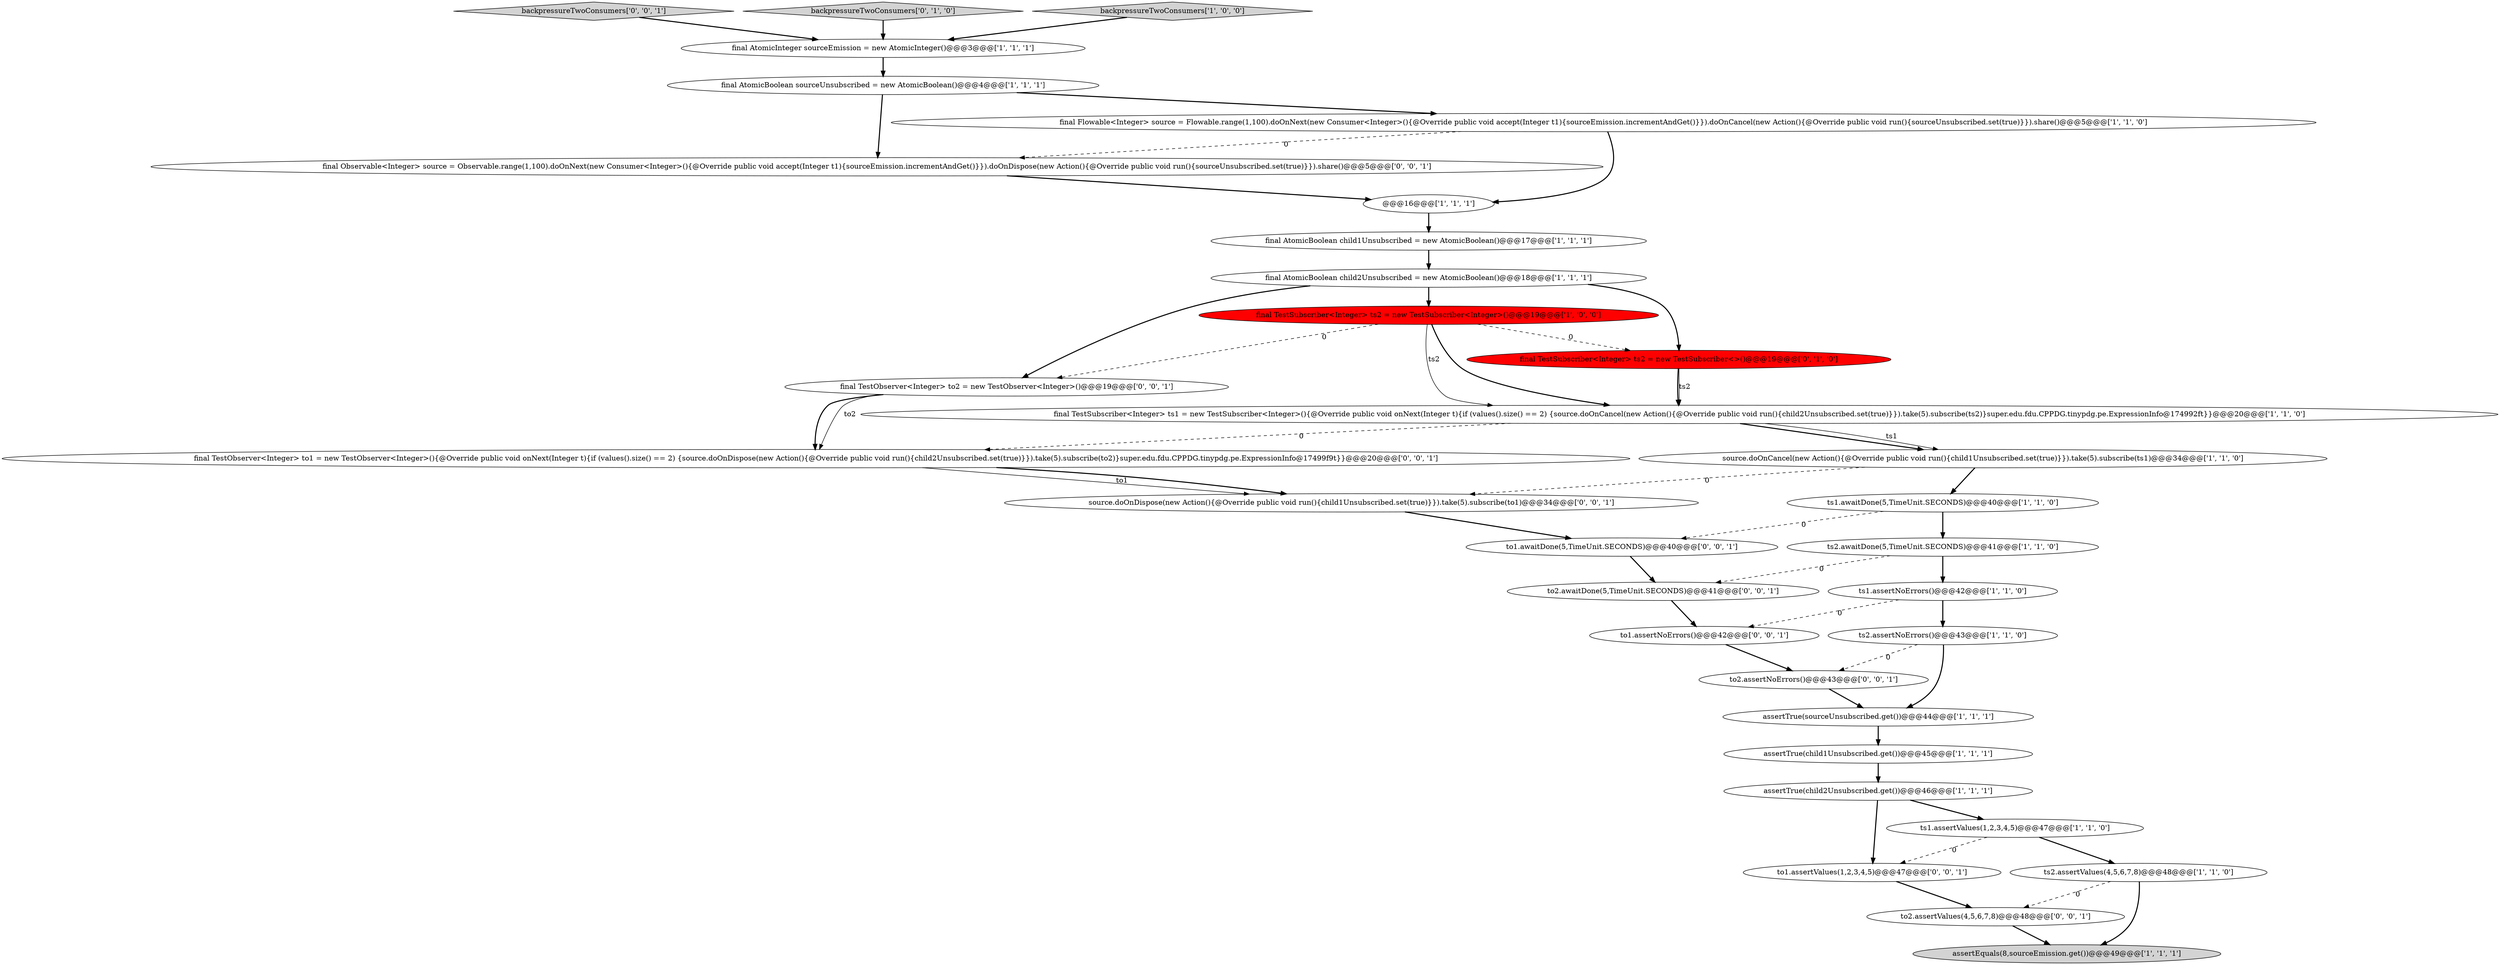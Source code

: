 digraph {
6 [style = filled, label = "ts2.awaitDone(5,TimeUnit.SECONDS)@@@41@@@['1', '1', '0']", fillcolor = white, shape = ellipse image = "AAA0AAABBB1BBB"];
23 [style = filled, label = "to1.assertValues(1,2,3,4,5)@@@47@@@['0', '0', '1']", fillcolor = white, shape = ellipse image = "AAA0AAABBB3BBB"];
25 [style = filled, label = "final TestObserver<Integer> to2 = new TestObserver<Integer>()@@@19@@@['0', '0', '1']", fillcolor = white, shape = ellipse image = "AAA0AAABBB3BBB"];
11 [style = filled, label = "ts1.assertNoErrors()@@@42@@@['1', '1', '0']", fillcolor = white, shape = ellipse image = "AAA0AAABBB1BBB"];
18 [style = filled, label = "ts2.assertNoErrors()@@@43@@@['1', '1', '0']", fillcolor = white, shape = ellipse image = "AAA0AAABBB1BBB"];
17 [style = filled, label = "final TestSubscriber<Integer> ts1 = new TestSubscriber<Integer>(){@Override public void onNext(Integer t){if (values().size() == 2) {source.doOnCancel(new Action(){@Override public void run(){child2Unsubscribed.set(true)}}).take(5).subscribe(ts2)}super.edu.fdu.CPPDG.tinypdg.pe.ExpressionInfo@174992ft}}@@@20@@@['1', '1', '0']", fillcolor = white, shape = ellipse image = "AAA0AAABBB1BBB"];
15 [style = filled, label = "final TestSubscriber<Integer> ts2 = new TestSubscriber<Integer>()@@@19@@@['1', '0', '0']", fillcolor = red, shape = ellipse image = "AAA1AAABBB1BBB"];
32 [style = filled, label = "backpressureTwoConsumers['0', '0', '1']", fillcolor = lightgray, shape = diamond image = "AAA0AAABBB3BBB"];
26 [style = filled, label = "to2.assertNoErrors()@@@43@@@['0', '0', '1']", fillcolor = white, shape = ellipse image = "AAA0AAABBB3BBB"];
10 [style = filled, label = "assertTrue(child1Unsubscribed.get())@@@45@@@['1', '1', '1']", fillcolor = white, shape = ellipse image = "AAA0AAABBB1BBB"];
1 [style = filled, label = "final AtomicBoolean child1Unsubscribed = new AtomicBoolean()@@@17@@@['1', '1', '1']", fillcolor = white, shape = ellipse image = "AAA0AAABBB1BBB"];
9 [style = filled, label = "ts1.assertValues(1,2,3,4,5)@@@47@@@['1', '1', '0']", fillcolor = white, shape = ellipse image = "AAA0AAABBB1BBB"];
28 [style = filled, label = "source.doOnDispose(new Action(){@Override public void run(){child1Unsubscribed.set(true)}}).take(5).subscribe(to1)@@@34@@@['0', '0', '1']", fillcolor = white, shape = ellipse image = "AAA0AAABBB3BBB"];
27 [style = filled, label = "to1.assertNoErrors()@@@42@@@['0', '0', '1']", fillcolor = white, shape = ellipse image = "AAA0AAABBB3BBB"];
2 [style = filled, label = "ts1.awaitDone(5,TimeUnit.SECONDS)@@@40@@@['1', '1', '0']", fillcolor = white, shape = ellipse image = "AAA0AAABBB1BBB"];
22 [style = filled, label = "to2.awaitDone(5,TimeUnit.SECONDS)@@@41@@@['0', '0', '1']", fillcolor = white, shape = ellipse image = "AAA0AAABBB3BBB"];
29 [style = filled, label = "final Observable<Integer> source = Observable.range(1,100).doOnNext(new Consumer<Integer>(){@Override public void accept(Integer t1){sourceEmission.incrementAndGet()}}).doOnDispose(new Action(){@Override public void run(){sourceUnsubscribed.set(true)}}).share()@@@5@@@['0', '0', '1']", fillcolor = white, shape = ellipse image = "AAA0AAABBB3BBB"];
20 [style = filled, label = "final TestSubscriber<Integer> ts2 = new TestSubscriber<>()@@@19@@@['0', '1', '0']", fillcolor = red, shape = ellipse image = "AAA1AAABBB2BBB"];
5 [style = filled, label = "source.doOnCancel(new Action(){@Override public void run(){child1Unsubscribed.set(true)}}).take(5).subscribe(ts1)@@@34@@@['1', '1', '0']", fillcolor = white, shape = ellipse image = "AAA0AAABBB1BBB"];
14 [style = filled, label = "final AtomicBoolean sourceUnsubscribed = new AtomicBoolean()@@@4@@@['1', '1', '1']", fillcolor = white, shape = ellipse image = "AAA0AAABBB1BBB"];
16 [style = filled, label = "assertEquals(8,sourceEmission.get())@@@49@@@['1', '1', '1']", fillcolor = lightgray, shape = ellipse image = "AAA0AAABBB1BBB"];
21 [style = filled, label = "backpressureTwoConsumers['0', '1', '0']", fillcolor = lightgray, shape = diamond image = "AAA0AAABBB2BBB"];
0 [style = filled, label = "assertTrue(child2Unsubscribed.get())@@@46@@@['1', '1', '1']", fillcolor = white, shape = ellipse image = "AAA0AAABBB1BBB"];
3 [style = filled, label = "backpressureTwoConsumers['1', '0', '0']", fillcolor = lightgray, shape = diamond image = "AAA0AAABBB1BBB"];
31 [style = filled, label = "final TestObserver<Integer> to1 = new TestObserver<Integer>(){@Override public void onNext(Integer t){if (values().size() == 2) {source.doOnDispose(new Action(){@Override public void run(){child2Unsubscribed.set(true)}}).take(5).subscribe(to2)}super.edu.fdu.CPPDG.tinypdg.pe.ExpressionInfo@17499f9t}}@@@20@@@['0', '0', '1']", fillcolor = white, shape = ellipse image = "AAA0AAABBB3BBB"];
7 [style = filled, label = "final Flowable<Integer> source = Flowable.range(1,100).doOnNext(new Consumer<Integer>(){@Override public void accept(Integer t1){sourceEmission.incrementAndGet()}}).doOnCancel(new Action(){@Override public void run(){sourceUnsubscribed.set(true)}}).share()@@@5@@@['1', '1', '0']", fillcolor = white, shape = ellipse image = "AAA0AAABBB1BBB"];
8 [style = filled, label = "ts2.assertValues(4,5,6,7,8)@@@48@@@['1', '1', '0']", fillcolor = white, shape = ellipse image = "AAA0AAABBB1BBB"];
30 [style = filled, label = "to1.awaitDone(5,TimeUnit.SECONDS)@@@40@@@['0', '0', '1']", fillcolor = white, shape = ellipse image = "AAA0AAABBB3BBB"];
13 [style = filled, label = "final AtomicInteger sourceEmission = new AtomicInteger()@@@3@@@['1', '1', '1']", fillcolor = white, shape = ellipse image = "AAA0AAABBB1BBB"];
12 [style = filled, label = "assertTrue(sourceUnsubscribed.get())@@@44@@@['1', '1', '1']", fillcolor = white, shape = ellipse image = "AAA0AAABBB1BBB"];
4 [style = filled, label = "final AtomicBoolean child2Unsubscribed = new AtomicBoolean()@@@18@@@['1', '1', '1']", fillcolor = white, shape = ellipse image = "AAA0AAABBB1BBB"];
19 [style = filled, label = "@@@16@@@['1', '1', '1']", fillcolor = white, shape = ellipse image = "AAA0AAABBB1BBB"];
24 [style = filled, label = "to2.assertValues(4,5,6,7,8)@@@48@@@['0', '0', '1']", fillcolor = white, shape = ellipse image = "AAA0AAABBB3BBB"];
8->16 [style = bold, label=""];
1->4 [style = bold, label=""];
17->5 [style = bold, label=""];
0->9 [style = bold, label=""];
20->17 [style = bold, label=""];
30->22 [style = bold, label=""];
15->17 [style = solid, label="ts2"];
15->20 [style = dashed, label="0"];
4->25 [style = bold, label=""];
28->30 [style = bold, label=""];
2->6 [style = bold, label=""];
4->15 [style = bold, label=""];
18->12 [style = bold, label=""];
8->24 [style = dashed, label="0"];
9->8 [style = bold, label=""];
17->31 [style = dashed, label="0"];
2->30 [style = dashed, label="0"];
9->23 [style = dashed, label="0"];
6->22 [style = dashed, label="0"];
11->18 [style = bold, label=""];
14->7 [style = bold, label=""];
25->31 [style = bold, label=""];
20->17 [style = solid, label="ts2"];
24->16 [style = bold, label=""];
19->1 [style = bold, label=""];
15->17 [style = bold, label=""];
5->2 [style = bold, label=""];
12->10 [style = bold, label=""];
26->12 [style = bold, label=""];
23->24 [style = bold, label=""];
15->25 [style = dashed, label="0"];
0->23 [style = bold, label=""];
29->19 [style = bold, label=""];
5->28 [style = dashed, label="0"];
22->27 [style = bold, label=""];
17->5 [style = solid, label="ts1"];
31->28 [style = solid, label="to1"];
6->11 [style = bold, label=""];
10->0 [style = bold, label=""];
4->20 [style = bold, label=""];
14->29 [style = bold, label=""];
3->13 [style = bold, label=""];
25->31 [style = solid, label="to2"];
7->29 [style = dashed, label="0"];
31->28 [style = bold, label=""];
11->27 [style = dashed, label="0"];
32->13 [style = bold, label=""];
7->19 [style = bold, label=""];
13->14 [style = bold, label=""];
18->26 [style = dashed, label="0"];
21->13 [style = bold, label=""];
27->26 [style = bold, label=""];
}
